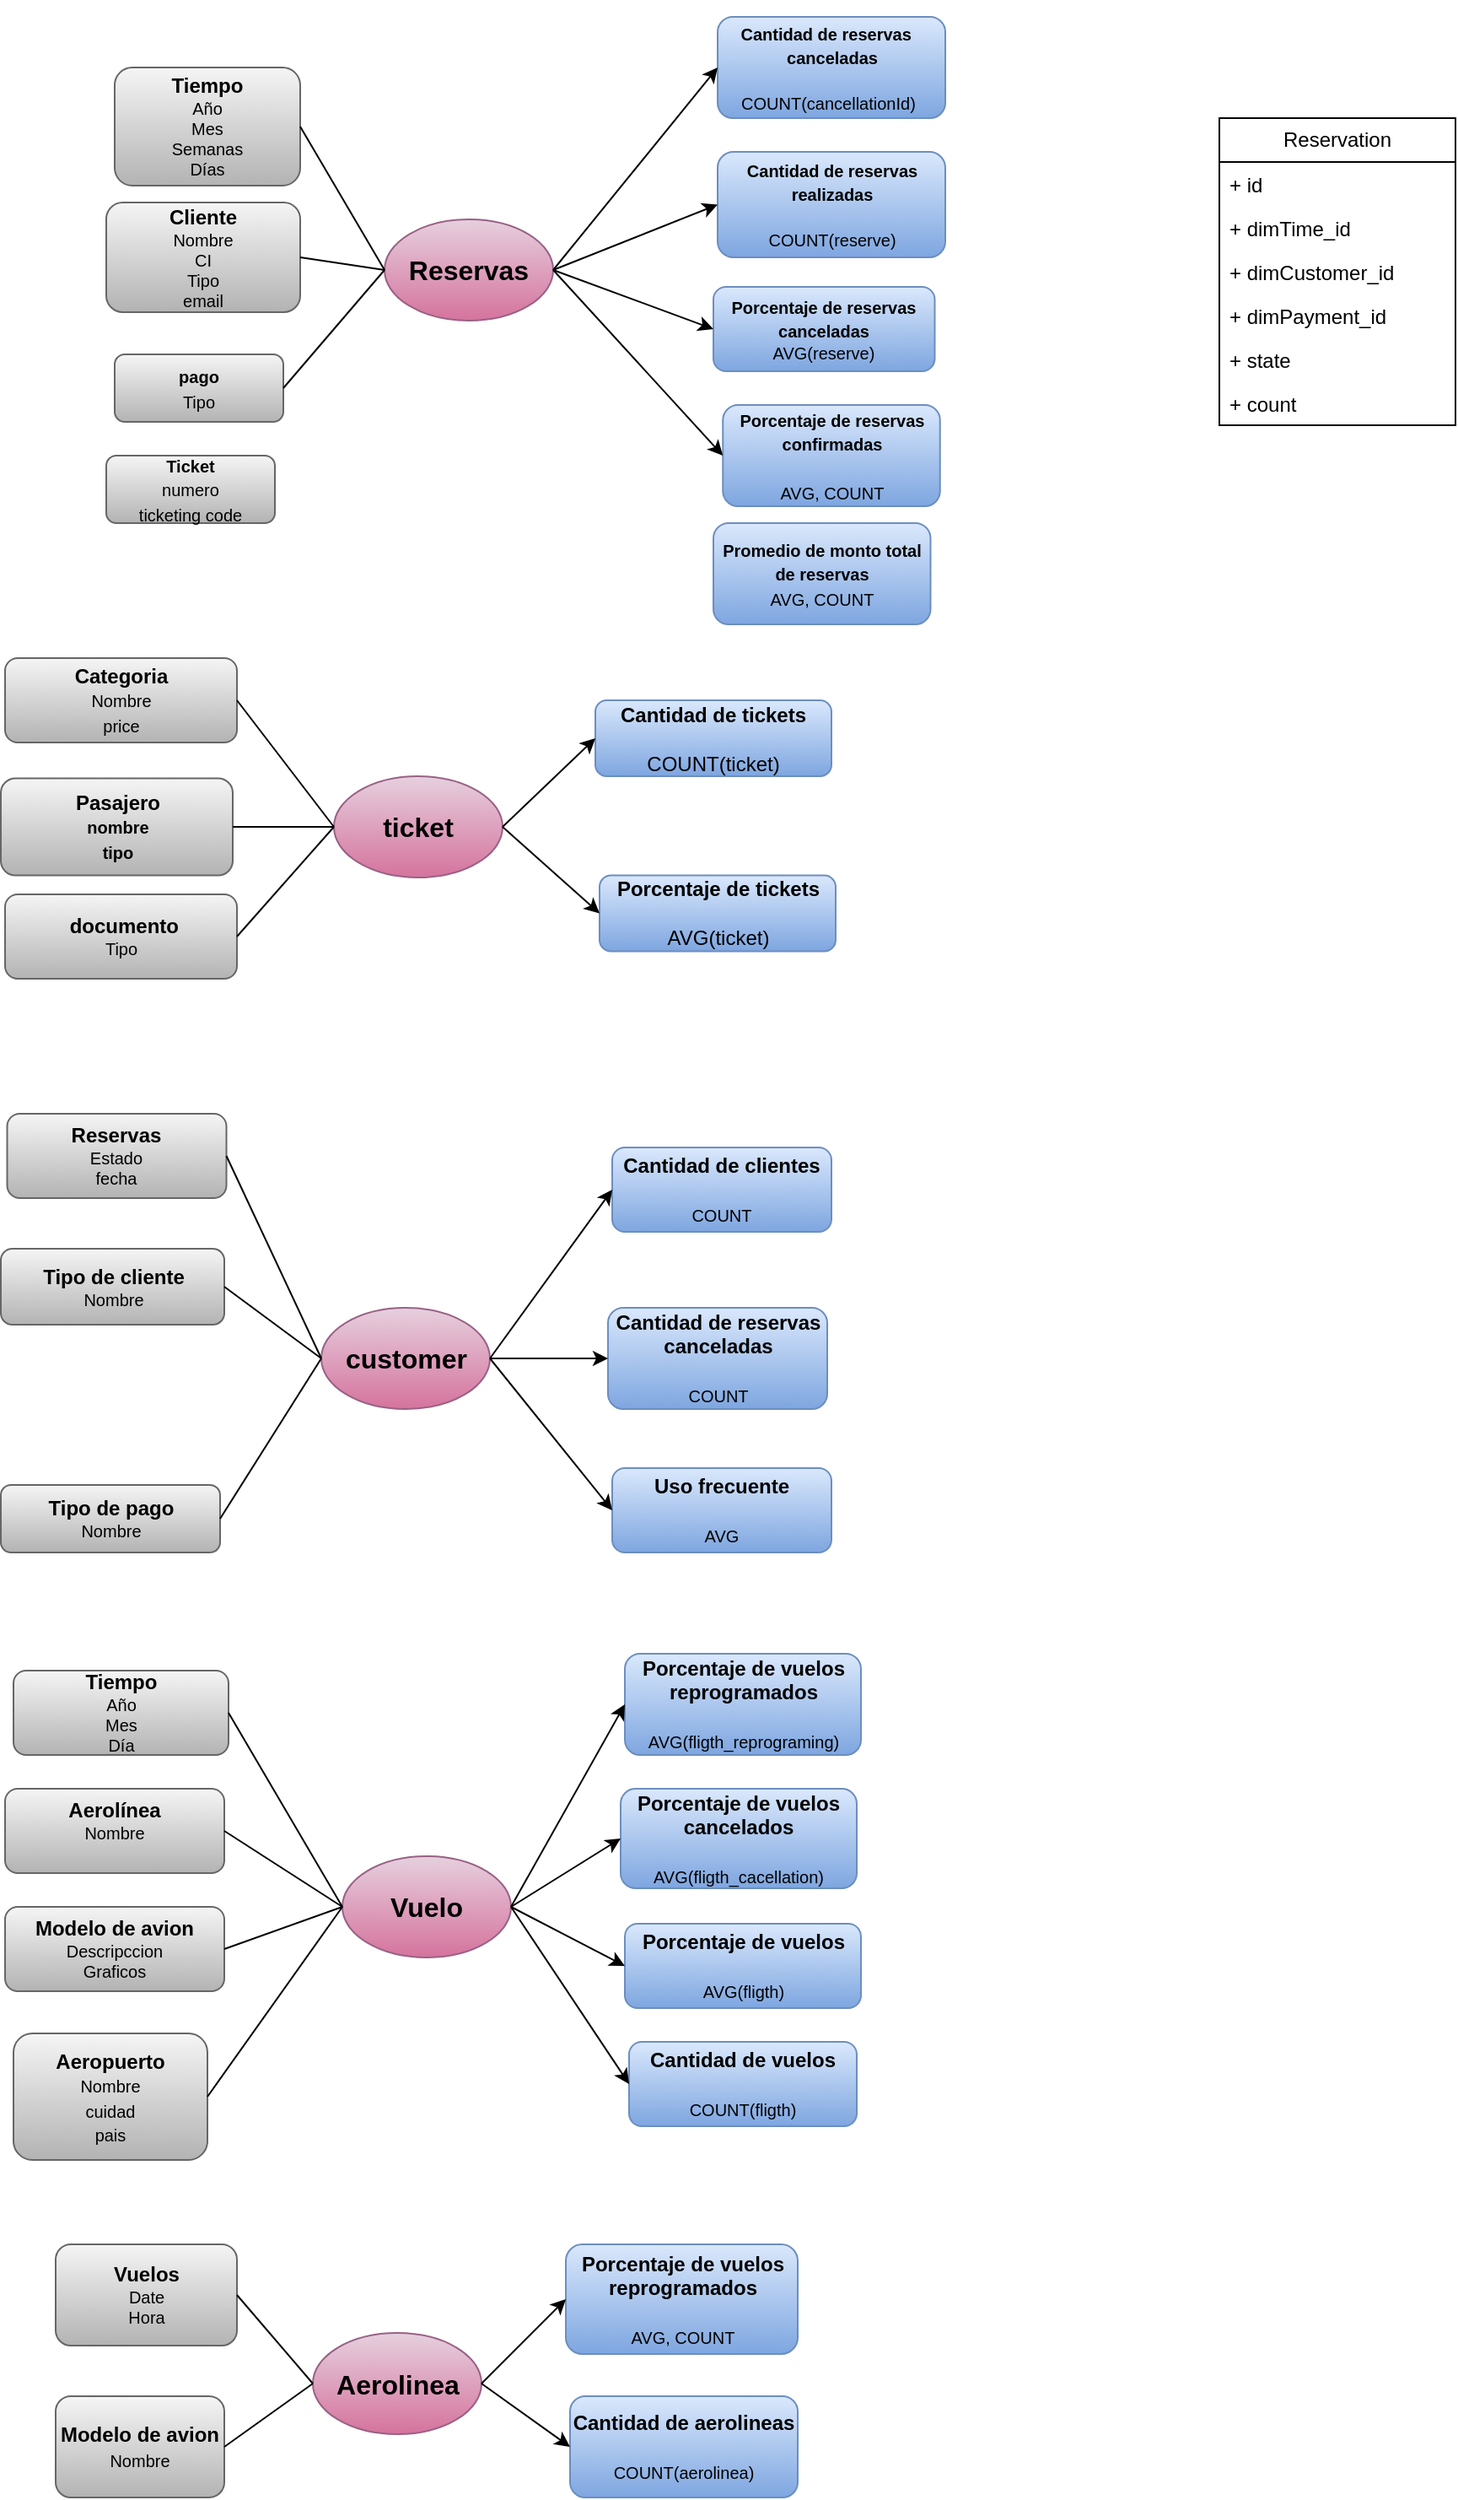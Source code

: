 <mxfile version="24.7.17">
  <diagram name="Page-1" id="DWUjxVwvJ7_DGuqKzkgO">
    <mxGraphModel dx="1450" dy="1623" grid="1" gridSize="10" guides="1" tooltips="1" connect="1" arrows="1" fold="1" page="1" pageScale="1" pageWidth="850" pageHeight="1100" math="0" shadow="0">
      <root>
        <mxCell id="0" />
        <mxCell id="1" parent="0" />
        <mxCell id="WW7YsN49hMerBY3uImMU-16" value="&lt;p class=&quot;MsoListParagraph&quot; style=&quot;text-indent: -18pt;&quot;&gt;&lt;span lang=&quot;ES-TRAD&quot; style=&quot;font-family: Arial, sans-serif; border: 1pt none windowtext; padding: 0cm;&quot;&gt;&lt;b style=&quot;font-size: 10px;&quot;&gt;&amp;nbsp; &amp;nbsp; &amp;nbsp; Cantidad de reservas canceladas&lt;/b&gt;&lt;/span&gt;&lt;/p&gt;&lt;p class=&quot;MsoListParagraph&quot; style=&quot;text-indent: -18pt;&quot;&gt;&lt;span lang=&quot;ES-TRAD&quot; style=&quot;font-family: Arial, sans-serif; border: 1pt none windowtext; padding: 0cm; font-size: 10px;&quot;&gt;&lt;b&gt;&amp;nbsp; &amp;nbsp; &amp;nbsp; &amp;nbsp;&lt;/b&gt;COUNT(cancellationId)&lt;/span&gt;&lt;/p&gt;" style="rounded=1;whiteSpace=wrap;html=1;fillColor=#dae8fc;gradientColor=#7ea6e0;strokeColor=#6c8ebf;align=center;" parent="1" vertex="1">
          <mxGeometry x="92.51" y="-320" width="135" height="60" as="geometry" />
        </mxCell>
        <mxCell id="WW7YsN49hMerBY3uImMU-17" value="&lt;font style=&quot;font-size: 11px;&quot; face=&quot;Arial, sans-serif&quot;&gt;&lt;b style=&quot;font-size: 10px;&quot;&gt;Cantidad de reservas realizadas&lt;/b&gt;&lt;/font&gt;&lt;div style=&quot;font-size: 11px;&quot;&gt;&lt;font style=&quot;font-size: 11px;&quot; face=&quot;Arial, sans-serif&quot;&gt;&lt;b&gt;&lt;br&gt;&lt;/b&gt;&lt;/font&gt;&lt;/div&gt;&lt;div style=&quot;font-size: 11px;&quot;&gt;&lt;font style=&quot;font-size: 10px;&quot; face=&quot;Arial, sans-serif&quot;&gt;COUNT(reserve)&lt;/font&gt;&lt;/div&gt;" style="rounded=1;whiteSpace=wrap;html=1;fillColor=#dae8fc;gradientColor=#7ea6e0;strokeColor=#6c8ebf;align=center;" parent="1" vertex="1">
          <mxGeometry x="92.5" y="-240" width="135" height="62.5" as="geometry" />
        </mxCell>
        <mxCell id="WW7YsN49hMerBY3uImMU-18" value="&lt;b style=&quot;font-size: 11px;&quot;&gt;&lt;font style=&quot;font-size: 10px;&quot;&gt;Porcentaje de reservas&lt;/font&gt;&lt;/b&gt;&lt;div&gt;&lt;span style=&quot;font-size: 10px;&quot;&gt;&lt;b&gt;canceladas&lt;br&gt;&lt;/b&gt;&lt;/span&gt;&lt;div style=&quot;font-size: 11px;&quot;&gt;&lt;font style=&quot;font-size: 10px;&quot;&gt;AVG(reserve)&lt;/font&gt;&lt;/div&gt;&lt;/div&gt;" style="rounded=1;whiteSpace=wrap;html=1;fillColor=#dae8fc;gradientColor=#7ea6e0;strokeColor=#6c8ebf;align=center;" parent="1" vertex="1">
          <mxGeometry x="90" y="-160" width="131.25" height="50" as="geometry" />
        </mxCell>
        <mxCell id="WW7YsN49hMerBY3uImMU-19" value="&lt;b&gt;Tiempo&lt;/b&gt;&lt;div style=&quot;font-size: 10px;&quot;&gt;Año&lt;br&gt;Mes&lt;br&gt;Semanas&lt;br&gt;Días&lt;/div&gt;" style="rounded=1;whiteSpace=wrap;html=1;fillColor=#f5f5f5;gradientColor=#b3b3b3;strokeColor=#666666;" parent="1" vertex="1">
          <mxGeometry x="-265" y="-290" width="110" height="70" as="geometry" />
        </mxCell>
        <mxCell id="WW7YsN49hMerBY3uImMU-20" value="&lt;b&gt;Cliente&lt;/b&gt;&lt;div style=&quot;font-size: 10px;&quot;&gt;Nombre&lt;br&gt;CI&lt;/div&gt;&lt;div style=&quot;font-size: 10px;&quot;&gt;Tipo&lt;/div&gt;&lt;div style=&quot;font-size: 10px;&quot;&gt;email&lt;/div&gt;" style="rounded=1;whiteSpace=wrap;html=1;fillColor=#f5f5f5;gradientColor=#b3b3b3;strokeColor=#666666;" parent="1" vertex="1">
          <mxGeometry x="-270" y="-210" width="115" height="65" as="geometry" />
        </mxCell>
        <mxCell id="WW7YsN49hMerBY3uImMU-21" value="&lt;span style=&quot;font-size: 10px;&quot;&gt;&lt;b&gt;pago&lt;/b&gt;&lt;/span&gt;&lt;div&gt;&lt;div&gt;&lt;span style=&quot;font-size: 10px;&quot;&gt;Tipo&lt;/span&gt;&lt;/div&gt;&lt;/div&gt;" style="rounded=1;whiteSpace=wrap;html=1;fillColor=#f5f5f5;gradientColor=#b3b3b3;strokeColor=#666666;" parent="1" vertex="1">
          <mxGeometry x="-265" y="-120" width="100" height="40" as="geometry" />
        </mxCell>
        <mxCell id="WW7YsN49hMerBY3uImMU-22" value="&lt;b&gt;&lt;font style=&quot;font-size: 16px;&quot;&gt;Reservas&lt;/font&gt;&lt;/b&gt;" style="ellipse;whiteSpace=wrap;html=1;fillColor=#e6d0de;gradientColor=#d5739d;strokeColor=#996185;" parent="1" vertex="1">
          <mxGeometry x="-105" y="-200" width="100" height="60" as="geometry" />
        </mxCell>
        <mxCell id="WW7YsN49hMerBY3uImMU-23" value="&lt;font face=&quot;Arial, sans-serif&quot;&gt;&lt;b style=&quot;font-size: 10px;&quot;&gt;Porcentaje de reservas confirmadas&lt;/b&gt;&lt;/font&gt;&lt;div&gt;&lt;font face=&quot;Arial, sans-serif&quot;&gt;&lt;b style=&quot;font-size: 10px;&quot;&gt;&lt;br&gt;&lt;/b&gt;&lt;/font&gt;&lt;/div&gt;&lt;div&gt;&lt;font face=&quot;Arial, sans-serif&quot;&gt;&lt;span style=&quot;font-size: 10px;&quot;&gt;AVG, COUNT&lt;/span&gt;&lt;/font&gt;&lt;/div&gt;" style="rounded=1;whiteSpace=wrap;html=1;fillColor=#dae8fc;gradientColor=#7ea6e0;strokeColor=#6c8ebf;align=center;" parent="1" vertex="1">
          <mxGeometry x="95.63" y="-90" width="128.75" height="60" as="geometry" />
        </mxCell>
        <mxCell id="WW7YsN49hMerBY3uImMU-24" value="" style="endArrow=classic;html=1;rounded=0;exitX=1;exitY=0.5;exitDx=0;exitDy=0;entryX=0;entryY=0.5;entryDx=0;entryDy=0;" parent="1" source="WW7YsN49hMerBY3uImMU-22" target="WW7YsN49hMerBY3uImMU-16" edge="1">
          <mxGeometry width="50" height="50" relative="1" as="geometry">
            <mxPoint x="5" y="-195" as="sourcePoint" />
            <mxPoint x="55" y="-245" as="targetPoint" />
          </mxGeometry>
        </mxCell>
        <mxCell id="WW7YsN49hMerBY3uImMU-25" value="" style="endArrow=classic;html=1;rounded=0;exitX=1;exitY=0.5;exitDx=0;exitDy=0;entryX=0;entryY=0.5;entryDx=0;entryDy=0;" parent="1" source="WW7YsN49hMerBY3uImMU-22" target="WW7YsN49hMerBY3uImMU-17" edge="1">
          <mxGeometry width="50" height="50" relative="1" as="geometry">
            <mxPoint x="-35" y="-75" as="sourcePoint" />
            <mxPoint x="15" y="-125" as="targetPoint" />
          </mxGeometry>
        </mxCell>
        <mxCell id="WW7YsN49hMerBY3uImMU-26" value="" style="endArrow=classic;html=1;rounded=0;exitX=1;exitY=0.5;exitDx=0;exitDy=0;entryX=0;entryY=0.5;entryDx=0;entryDy=0;" parent="1" source="WW7YsN49hMerBY3uImMU-22" target="WW7YsN49hMerBY3uImMU-18" edge="1">
          <mxGeometry width="50" height="50" relative="1" as="geometry">
            <mxPoint x="25" y="-95" as="sourcePoint" />
            <mxPoint x="75" y="-145" as="targetPoint" />
          </mxGeometry>
        </mxCell>
        <mxCell id="WW7YsN49hMerBY3uImMU-27" value="" style="endArrow=classic;html=1;rounded=0;exitX=1;exitY=0.5;exitDx=0;exitDy=0;entryX=0;entryY=0.5;entryDx=0;entryDy=0;" parent="1" source="WW7YsN49hMerBY3uImMU-22" target="WW7YsN49hMerBY3uImMU-23" edge="1">
          <mxGeometry width="50" height="50" relative="1" as="geometry">
            <mxPoint x="-35" y="-35" as="sourcePoint" />
            <mxPoint x="15" y="-85" as="targetPoint" />
          </mxGeometry>
        </mxCell>
        <mxCell id="WW7YsN49hMerBY3uImMU-28" value="" style="endArrow=none;html=1;rounded=0;exitX=1;exitY=0.5;exitDx=0;exitDy=0;entryX=0;entryY=0.5;entryDx=0;entryDy=0;" parent="1" source="WW7YsN49hMerBY3uImMU-19" target="WW7YsN49hMerBY3uImMU-22" edge="1">
          <mxGeometry width="50" height="50" relative="1" as="geometry">
            <mxPoint x="-155" y="-215" as="sourcePoint" />
            <mxPoint x="-105" y="-265" as="targetPoint" />
          </mxGeometry>
        </mxCell>
        <mxCell id="WW7YsN49hMerBY3uImMU-29" value="" style="endArrow=none;html=1;rounded=0;exitX=1;exitY=0.5;exitDx=0;exitDy=0;entryX=0;entryY=0.5;entryDx=0;entryDy=0;" parent="1" source="WW7YsN49hMerBY3uImMU-20" target="WW7YsN49hMerBY3uImMU-22" edge="1">
          <mxGeometry width="50" height="50" relative="1" as="geometry">
            <mxPoint x="-145" y="-55" as="sourcePoint" />
            <mxPoint x="-95" y="-105" as="targetPoint" />
          </mxGeometry>
        </mxCell>
        <mxCell id="WW7YsN49hMerBY3uImMU-30" value="" style="endArrow=none;html=1;rounded=0;exitX=1;exitY=0.5;exitDx=0;exitDy=0;entryX=0;entryY=0.5;entryDx=0;entryDy=0;" parent="1" source="WW7YsN49hMerBY3uImMU-21" target="WW7YsN49hMerBY3uImMU-22" edge="1">
          <mxGeometry width="50" height="50" relative="1" as="geometry">
            <mxPoint x="-145" y="-75" as="sourcePoint" />
            <mxPoint x="-95" y="-125" as="targetPoint" />
          </mxGeometry>
        </mxCell>
        <mxCell id="WW7YsN49hMerBY3uImMU-31" value="&lt;span style=&quot;font-size: 10px;&quot;&gt;&lt;b&gt;Ticket&lt;/b&gt;&lt;/span&gt;&lt;br&gt;&lt;div&gt;&lt;span style=&quot;font-size: 10px;&quot;&gt;numero&lt;/span&gt;&lt;/div&gt;&lt;div&gt;&lt;span style=&quot;font-size: 10px;&quot;&gt;ticketing code&lt;/span&gt;&lt;/div&gt;" style="rounded=1;whiteSpace=wrap;html=1;fillColor=#f5f5f5;gradientColor=#b3b3b3;strokeColor=#666666;" parent="1" vertex="1">
          <mxGeometry x="-270" y="-60" width="100" height="40" as="geometry" />
        </mxCell>
        <mxCell id="WW7YsN49hMerBY3uImMU-32" value="&lt;font face=&quot;Arial, sans-serif&quot;&gt;&lt;b&gt;Cantidad de clientes&lt;/b&gt;&lt;/font&gt;&lt;div&gt;&lt;font face=&quot;Arial, sans-serif&quot;&gt;&lt;b&gt;&lt;br&gt;&lt;/b&gt;&lt;/font&gt;&lt;/div&gt;&lt;div&gt;&lt;font face=&quot;Arial, sans-serif&quot;&gt;&lt;span style=&quot;font-size: 10px;&quot;&gt;COUNT&lt;/span&gt;&lt;/font&gt;&lt;/div&gt;" style="rounded=1;whiteSpace=wrap;html=1;fillColor=#dae8fc;gradientColor=#7ea6e0;strokeColor=#6c8ebf;" parent="1" vertex="1">
          <mxGeometry x="30" y="350" width="130" height="50" as="geometry" />
        </mxCell>
        <mxCell id="WW7YsN49hMerBY3uImMU-33" value="&lt;b&gt;Cantidad de reservas canceladas&lt;/b&gt;&lt;div&gt;&lt;br&gt;&lt;/div&gt;&lt;div&gt;&lt;font style=&quot;font-size: 10px;&quot;&gt;COUNT&lt;/font&gt;&lt;/div&gt;" style="rounded=1;whiteSpace=wrap;html=1;fillColor=#dae8fc;gradientColor=#7ea6e0;strokeColor=#6c8ebf;" parent="1" vertex="1">
          <mxGeometry x="27.5" y="445" width="130" height="60" as="geometry" />
        </mxCell>
        <mxCell id="WW7YsN49hMerBY3uImMU-34" value="&lt;b&gt;Reservas&lt;/b&gt;&lt;div style=&quot;font-size: 10px;&quot;&gt;Estado&lt;/div&gt;&lt;div style=&quot;font-size: 10px;&quot;&gt;fecha&lt;/div&gt;" style="rounded=1;whiteSpace=wrap;html=1;fillColor=#f5f5f5;gradientColor=#b3b3b3;strokeColor=#666666;" parent="1" vertex="1">
          <mxGeometry x="-328.75" y="330" width="130" height="50" as="geometry" />
        </mxCell>
        <mxCell id="WW7YsN49hMerBY3uImMU-35" value="&lt;b&gt;Tipo de cliente&lt;/b&gt;&lt;div style=&quot;font-size: 10px;&quot;&gt;Nombre&lt;/div&gt;" style="rounded=1;whiteSpace=wrap;html=1;fillColor=#f5f5f5;gradientColor=#b3b3b3;strokeColor=#666666;" parent="1" vertex="1">
          <mxGeometry x="-332.5" y="410" width="132.5" height="45" as="geometry" />
        </mxCell>
        <mxCell id="WW7YsN49hMerBY3uImMU-37" value="&lt;b&gt;&lt;font style=&quot;font-size: 16px;&quot;&gt;customer&lt;/font&gt;&lt;/b&gt;" style="ellipse;whiteSpace=wrap;html=1;fillColor=#e6d0de;gradientColor=#d5739d;strokeColor=#996185;" parent="1" vertex="1">
          <mxGeometry x="-142.5" y="445" width="100" height="60" as="geometry" />
        </mxCell>
        <mxCell id="WW7YsN49hMerBY3uImMU-44" value="&lt;font face=&quot;Arial, sans-serif&quot;&gt;&lt;b&gt;Porcentaje de vuelos reprogramados&lt;/b&gt;&lt;/font&gt;&lt;div&gt;&lt;font face=&quot;Arial, sans-serif&quot;&gt;&lt;br&gt;&lt;/font&gt;&lt;/div&gt;&lt;div&gt;&lt;font style=&quot;font-size: 10px;&quot; face=&quot;Arial, sans-serif&quot;&gt;AVG, COUNT&lt;/font&gt;&lt;/div&gt;" style="rounded=1;whiteSpace=wrap;html=1;fillColor=#dae8fc;gradientColor=#7ea6e0;strokeColor=#6c8ebf;" parent="1" vertex="1">
          <mxGeometry x="2.5" y="1000" width="137.5" height="65" as="geometry" />
        </mxCell>
        <mxCell id="WW7YsN49hMerBY3uImMU-45" value="&lt;b&gt;&lt;font style=&quot;font-size: 16px;&quot;&gt;Aerolinea&lt;/font&gt;&lt;/b&gt;" style="ellipse;whiteSpace=wrap;html=1;fillColor=#e6d0de;gradientColor=#d5739d;strokeColor=#996185;" parent="1" vertex="1">
          <mxGeometry x="-147.5" y="1052.5" width="100" height="60" as="geometry" />
        </mxCell>
        <mxCell id="WW7YsN49hMerBY3uImMU-46" value="&lt;font face=&quot;Arial, sans-serif&quot;&gt;&lt;b&gt;Cantidad de tickets&lt;/b&gt;&lt;/font&gt;&lt;div&gt;&lt;font face=&quot;Arial, sans-serif&quot;&gt;&lt;b&gt;&lt;br&gt;&lt;/b&gt;&lt;/font&gt;&lt;/div&gt;&lt;div&gt;&lt;font face=&quot;Arial, sans-serif&quot;&gt;COUNT(ticket)&lt;/font&gt;&lt;/div&gt;" style="rounded=1;whiteSpace=wrap;html=1;fillColor=#dae8fc;gradientColor=#7ea6e0;strokeColor=#6c8ebf;align=center;" parent="1" vertex="1">
          <mxGeometry x="20" y="85" width="140" height="45" as="geometry" />
        </mxCell>
        <mxCell id="WW7YsN49hMerBY3uImMU-47" value="&lt;b&gt;Porcentaje de tickets&lt;/b&gt;&lt;div&gt;&lt;b&gt;&lt;br&gt;&lt;/b&gt;&lt;/div&gt;&lt;div&gt;AVG(ticket)&lt;/div&gt;" style="rounded=1;whiteSpace=wrap;html=1;fillColor=#dae8fc;gradientColor=#7ea6e0;strokeColor=#6c8ebf;" parent="1" vertex="1">
          <mxGeometry x="22.5" y="188.75" width="140" height="45" as="geometry" />
        </mxCell>
        <mxCell id="WW7YsN49hMerBY3uImMU-48" value="&lt;b&gt;Categoria&lt;/b&gt;&lt;div&gt;&lt;font style=&quot;font-size: 10px;&quot;&gt;Nombre&lt;br&gt;price&lt;/font&gt;&lt;/div&gt;" style="rounded=1;whiteSpace=wrap;html=1;fillColor=#f5f5f5;gradientColor=#b3b3b3;strokeColor=#666666;" parent="1" vertex="1">
          <mxGeometry x="-330" y="60" width="137.5" height="50" as="geometry" />
        </mxCell>
        <mxCell id="WW7YsN49hMerBY3uImMU-49" value="&lt;span style=&quot;background-color: initial;&quot;&gt;&lt;b&gt;Pasajero&lt;/b&gt;&lt;/span&gt;&lt;div&gt;&lt;span style=&quot;background-color: initial; font-size: 10px;&quot;&gt;&lt;b&gt;nombre&lt;/b&gt;&lt;/span&gt;&lt;/div&gt;&lt;div&gt;&lt;span style=&quot;background-color: initial; font-size: 10px;&quot;&gt;&lt;b&gt;tipo&lt;/b&gt;&lt;/span&gt;&lt;/div&gt;" style="rounded=1;whiteSpace=wrap;html=1;fillColor=#f5f5f5;gradientColor=#b3b3b3;strokeColor=#666666;" parent="1" vertex="1">
          <mxGeometry x="-332.5" y="131.25" width="137.5" height="57.5" as="geometry" />
        </mxCell>
        <mxCell id="WW7YsN49hMerBY3uImMU-50" value="&lt;b&gt;&amp;nbsp;documento&lt;/b&gt;&lt;div style=&quot;font-size: 10px;&quot;&gt;Tipo&lt;/div&gt;" style="rounded=1;whiteSpace=wrap;html=1;fillColor=#f5f5f5;gradientColor=#b3b3b3;strokeColor=#666666;" parent="1" vertex="1">
          <mxGeometry x="-330" y="200" width="137.5" height="50" as="geometry" />
        </mxCell>
        <mxCell id="WW7YsN49hMerBY3uImMU-51" value="&lt;b&gt;&lt;font style=&quot;font-size: 16px;&quot;&gt;ticket&lt;/font&gt;&lt;/b&gt;" style="ellipse;whiteSpace=wrap;html=1;fillColor=#e6d0de;gradientColor=#d5739d;strokeColor=#996185;" parent="1" vertex="1">
          <mxGeometry x="-135" y="130" width="100" height="60" as="geometry" />
        </mxCell>
        <mxCell id="WW7YsN49hMerBY3uImMU-52" value="&lt;b&gt;Uso frecuente&lt;/b&gt;&lt;div&gt;&lt;b&gt;&lt;br&gt;&lt;/b&gt;&lt;/div&gt;&lt;div&gt;&lt;font style=&quot;font-size: 10px;&quot;&gt;AVG&lt;/font&gt;&lt;/div&gt;" style="rounded=1;whiteSpace=wrap;html=1;fillColor=#dae8fc;gradientColor=#7ea6e0;strokeColor=#6c8ebf;" parent="1" vertex="1">
          <mxGeometry x="30" y="540" width="130" height="50" as="geometry" />
        </mxCell>
        <mxCell id="WW7YsN49hMerBY3uImMU-53" value="&lt;b&gt;Tipo de pago&lt;/b&gt;&lt;div style=&quot;font-size: 10px;&quot;&gt;Nombre&lt;/div&gt;" style="rounded=1;whiteSpace=wrap;html=1;fillColor=#f5f5f5;gradientColor=#b3b3b3;strokeColor=#666666;" parent="1" vertex="1">
          <mxGeometry x="-332.5" y="550" width="130" height="40" as="geometry" />
        </mxCell>
        <mxCell id="WW7YsN49hMerBY3uImMU-54" value="&lt;b&gt;Vuelos&lt;/b&gt;&lt;div style=&quot;font-size: 10px;&quot;&gt;Date&lt;br&gt;Hora&lt;/div&gt;" style="rounded=1;whiteSpace=wrap;html=1;fillColor=#f5f5f5;gradientColor=#b3b3b3;strokeColor=#666666;" parent="1" vertex="1">
          <mxGeometry x="-300" y="1000" width="107.5" height="60" as="geometry" />
        </mxCell>
        <mxCell id="WW7YsN49hMerBY3uImMU-55" value="&lt;span style=&quot;font-family: Arial, sans-serif;&quot;&gt;&lt;b&gt;Cantidad de aerolineas&lt;/b&gt;&lt;/span&gt;&lt;div&gt;&lt;span style=&quot;font-family: Arial, sans-serif;&quot;&gt;&lt;b&gt;&lt;br&gt;&lt;/b&gt;&lt;/span&gt;&lt;/div&gt;&lt;div&gt;&lt;span style=&quot;font-family: Arial, sans-serif;&quot;&gt;&lt;font style=&quot;font-size: 10px;&quot;&gt;COUNT(aerolinea)&lt;/font&gt;&lt;/span&gt;&lt;/div&gt;" style="rounded=1;whiteSpace=wrap;html=1;fillColor=#dae8fc;gradientColor=#7ea6e0;strokeColor=#6c8ebf;" parent="1" vertex="1">
          <mxGeometry x="5" y="1090" width="135" height="60" as="geometry" />
        </mxCell>
        <mxCell id="WW7YsN49hMerBY3uImMU-56" value="&lt;b&gt;Modelo de avion&lt;/b&gt;&lt;div&gt;&lt;font style=&quot;font-size: 10px;&quot;&gt;Nombre&lt;/font&gt;&lt;/div&gt;" style="rounded=1;whiteSpace=wrap;html=1;fillColor=#f5f5f5;gradientColor=#b3b3b3;strokeColor=#666666;" parent="1" vertex="1">
          <mxGeometry x="-300" y="1090" width="100" height="60" as="geometry" />
        </mxCell>
        <mxCell id="WW7YsN49hMerBY3uImMU-58" value="" style="endArrow=none;html=1;rounded=0;exitX=1;exitY=0.5;exitDx=0;exitDy=0;entryX=0;entryY=0.5;entryDx=0;entryDy=0;" parent="1" source="WW7YsN49hMerBY3uImMU-48" target="WW7YsN49hMerBY3uImMU-51" edge="1">
          <mxGeometry width="50" height="50" relative="1" as="geometry">
            <mxPoint x="-145" y="145" as="sourcePoint" />
            <mxPoint x="-95" y="95" as="targetPoint" />
          </mxGeometry>
        </mxCell>
        <mxCell id="WW7YsN49hMerBY3uImMU-59" value="" style="endArrow=none;html=1;rounded=0;exitX=1;exitY=0.5;exitDx=0;exitDy=0;entryX=0;entryY=0.5;entryDx=0;entryDy=0;" parent="1" source="WW7YsN49hMerBY3uImMU-49" target="WW7YsN49hMerBY3uImMU-51" edge="1">
          <mxGeometry width="50" height="50" relative="1" as="geometry">
            <mxPoint x="-155" y="245" as="sourcePoint" />
            <mxPoint x="-105" y="195" as="targetPoint" />
          </mxGeometry>
        </mxCell>
        <mxCell id="WW7YsN49hMerBY3uImMU-60" value="" style="endArrow=none;html=1;rounded=0;exitX=1;exitY=0.5;exitDx=0;exitDy=0;entryX=0;entryY=0.5;entryDx=0;entryDy=0;" parent="1" source="WW7YsN49hMerBY3uImMU-50" target="WW7YsN49hMerBY3uImMU-51" edge="1">
          <mxGeometry width="50" height="50" relative="1" as="geometry">
            <mxPoint x="-145" y="245" as="sourcePoint" />
            <mxPoint x="-95" y="195" as="targetPoint" />
          </mxGeometry>
        </mxCell>
        <mxCell id="WW7YsN49hMerBY3uImMU-61" value="" style="endArrow=classic;html=1;rounded=0;exitX=1;exitY=0.5;exitDx=0;exitDy=0;entryX=0;entryY=0.5;entryDx=0;entryDy=0;" parent="1" source="WW7YsN49hMerBY3uImMU-51" target="WW7YsN49hMerBY3uImMU-46" edge="1">
          <mxGeometry width="50" height="50" relative="1" as="geometry">
            <mxPoint x="-25" y="205" as="sourcePoint" />
            <mxPoint x="25" y="155" as="targetPoint" />
          </mxGeometry>
        </mxCell>
        <mxCell id="WW7YsN49hMerBY3uImMU-62" value="" style="endArrow=classic;html=1;rounded=0;exitX=1;exitY=0.5;exitDx=0;exitDy=0;entryX=0;entryY=0.5;entryDx=0;entryDy=0;" parent="1" source="WW7YsN49hMerBY3uImMU-51" target="WW7YsN49hMerBY3uImMU-47" edge="1">
          <mxGeometry width="50" height="50" relative="1" as="geometry">
            <mxPoint x="-45" y="265" as="sourcePoint" />
            <mxPoint x="5" y="215" as="targetPoint" />
          </mxGeometry>
        </mxCell>
        <mxCell id="WW7YsN49hMerBY3uImMU-63" value="" style="endArrow=none;html=1;rounded=0;exitX=1;exitY=0.5;exitDx=0;exitDy=0;entryX=0;entryY=0.5;entryDx=0;entryDy=0;" parent="1" source="WW7YsN49hMerBY3uImMU-34" target="WW7YsN49hMerBY3uImMU-37" edge="1">
          <mxGeometry width="50" height="50" relative="1" as="geometry">
            <mxPoint x="-162.5" y="435" as="sourcePoint" />
            <mxPoint x="-112.5" y="385" as="targetPoint" />
          </mxGeometry>
        </mxCell>
        <mxCell id="WW7YsN49hMerBY3uImMU-64" value="" style="endArrow=none;html=1;rounded=0;exitX=1;exitY=0.5;exitDx=0;exitDy=0;entryX=0;entryY=0.5;entryDx=0;entryDy=0;" parent="1" source="WW7YsN49hMerBY3uImMU-35" target="WW7YsN49hMerBY3uImMU-37" edge="1">
          <mxGeometry width="50" height="50" relative="1" as="geometry">
            <mxPoint x="-172.5" y="595" as="sourcePoint" />
            <mxPoint x="-122.5" y="545" as="targetPoint" />
          </mxGeometry>
        </mxCell>
        <mxCell id="WW7YsN49hMerBY3uImMU-66" value="" style="endArrow=none;html=1;rounded=0;exitX=1;exitY=0.5;exitDx=0;exitDy=0;entryX=0;entryY=0.5;entryDx=0;entryDy=0;" parent="1" source="WW7YsN49hMerBY3uImMU-53" target="WW7YsN49hMerBY3uImMU-37" edge="1">
          <mxGeometry width="50" height="50" relative="1" as="geometry">
            <mxPoint x="-172.5" y="565" as="sourcePoint" />
            <mxPoint x="-122.5" y="515" as="targetPoint" />
          </mxGeometry>
        </mxCell>
        <mxCell id="WW7YsN49hMerBY3uImMU-67" value="" style="endArrow=classic;html=1;rounded=0;exitX=1;exitY=0.5;exitDx=0;exitDy=0;entryX=0;entryY=0.5;entryDx=0;entryDy=0;" parent="1" source="WW7YsN49hMerBY3uImMU-37" target="WW7YsN49hMerBY3uImMU-32" edge="1">
          <mxGeometry width="50" height="50" relative="1" as="geometry">
            <mxPoint x="-32.5" y="465" as="sourcePoint" />
            <mxPoint x="17.5" y="415" as="targetPoint" />
          </mxGeometry>
        </mxCell>
        <mxCell id="WW7YsN49hMerBY3uImMU-68" value="" style="endArrow=classic;html=1;rounded=0;exitX=1;exitY=0.5;exitDx=0;exitDy=0;entryX=0;entryY=0.5;entryDx=0;entryDy=0;" parent="1" source="WW7YsN49hMerBY3uImMU-37" target="WW7YsN49hMerBY3uImMU-33" edge="1">
          <mxGeometry width="50" height="50" relative="1" as="geometry">
            <mxPoint x="-32.5" y="565" as="sourcePoint" />
            <mxPoint x="17.5" y="515" as="targetPoint" />
          </mxGeometry>
        </mxCell>
        <mxCell id="WW7YsN49hMerBY3uImMU-69" value="" style="endArrow=classic;html=1;rounded=0;exitX=1;exitY=0.5;exitDx=0;exitDy=0;entryX=0;entryY=0.5;entryDx=0;entryDy=0;" parent="1" source="WW7YsN49hMerBY3uImMU-37" target="WW7YsN49hMerBY3uImMU-52" edge="1">
          <mxGeometry width="50" height="50" relative="1" as="geometry">
            <mxPoint x="-32.5" y="555" as="sourcePoint" />
            <mxPoint x="17.5" y="505" as="targetPoint" />
          </mxGeometry>
        </mxCell>
        <mxCell id="WW7YsN49hMerBY3uImMU-78" value="" style="endArrow=none;html=1;rounded=0;exitX=1;exitY=0.5;exitDx=0;exitDy=0;entryX=0;entryY=0.5;entryDx=0;entryDy=0;" parent="1" source="WW7YsN49hMerBY3uImMU-54" target="WW7YsN49hMerBY3uImMU-45" edge="1">
          <mxGeometry width="50" height="50" relative="1" as="geometry">
            <mxPoint x="-142.5" y="1030" as="sourcePoint" />
            <mxPoint x="-92.5" y="980" as="targetPoint" />
          </mxGeometry>
        </mxCell>
        <mxCell id="WW7YsN49hMerBY3uImMU-79" value="" style="endArrow=none;html=1;rounded=0;exitX=1;exitY=0.5;exitDx=0;exitDy=0;entryX=0;entryY=0.5;entryDx=0;entryDy=0;" parent="1" source="WW7YsN49hMerBY3uImMU-56" target="WW7YsN49hMerBY3uImMU-45" edge="1">
          <mxGeometry width="50" height="50" relative="1" as="geometry">
            <mxPoint x="-172.5" y="1180" as="sourcePoint" />
            <mxPoint x="-122.5" y="1130" as="targetPoint" />
          </mxGeometry>
        </mxCell>
        <mxCell id="WW7YsN49hMerBY3uImMU-80" value="" style="endArrow=classic;html=1;rounded=0;exitX=1;exitY=0.5;exitDx=0;exitDy=0;entryX=0;entryY=0.5;entryDx=0;entryDy=0;" parent="1" source="WW7YsN49hMerBY3uImMU-45" target="WW7YsN49hMerBY3uImMU-44" edge="1">
          <mxGeometry width="50" height="50" relative="1" as="geometry">
            <mxPoint x="-62.5" y="1100" as="sourcePoint" />
            <mxPoint x="-12.5" y="1050" as="targetPoint" />
          </mxGeometry>
        </mxCell>
        <mxCell id="WW7YsN49hMerBY3uImMU-81" value="" style="endArrow=classic;html=1;rounded=0;exitX=1;exitY=0.5;exitDx=0;exitDy=0;entryX=0;entryY=0.5;entryDx=0;entryDy=0;" parent="1" source="WW7YsN49hMerBY3uImMU-45" target="WW7YsN49hMerBY3uImMU-55" edge="1">
          <mxGeometry width="50" height="50" relative="1" as="geometry">
            <mxPoint x="-32.5" y="1120" as="sourcePoint" />
            <mxPoint x="17.5" y="1070" as="targetPoint" />
          </mxGeometry>
        </mxCell>
        <mxCell id="WW7YsN49hMerBY3uImMU-82" value="&lt;div&gt;&lt;font face=&quot;Arial, sans-serif&quot;&gt;&lt;b style=&quot;font-size: 10px;&quot;&gt;Promedio de monto total de reservas&lt;/b&gt;&lt;/font&gt;&lt;/div&gt;&lt;div&gt;&lt;font face=&quot;Arial, sans-serif&quot;&gt;&lt;span style=&quot;font-size: 10px;&quot;&gt;AVG, COUNT&lt;/span&gt;&lt;/font&gt;&lt;/div&gt;" style="rounded=1;whiteSpace=wrap;html=1;fillColor=#dae8fc;gradientColor=#7ea6e0;strokeColor=#6c8ebf;align=center;" parent="1" vertex="1">
          <mxGeometry x="90" y="-20" width="128.75" height="60" as="geometry" />
        </mxCell>
        <mxCell id="WW7YsN49hMerBY3uImMU-83" value="&lt;font face=&quot;Arial, sans-serif&quot;&gt;&lt;b&gt;Porcentaje de vuelos&lt;/b&gt;&lt;/font&gt;&lt;div&gt;&lt;font face=&quot;Arial, sans-serif&quot;&gt;&lt;b&gt;&lt;br&gt;&lt;/b&gt;&lt;/font&gt;&lt;/div&gt;&lt;div&gt;&lt;font style=&quot;font-size: 10px;&quot; face=&quot;Arial, sans-serif&quot;&gt;AVG(fligth)&lt;/font&gt;&lt;/div&gt;" style="rounded=1;whiteSpace=wrap;html=1;fillColor=#dae8fc;gradientColor=#7ea6e0;strokeColor=#6c8ebf;" parent="1" vertex="1">
          <mxGeometry x="37.5" y="810" width="140" height="50" as="geometry" />
        </mxCell>
        <mxCell id="WW7YsN49hMerBY3uImMU-84" value="&lt;b&gt;Cantidad de vuelos&lt;/b&gt;&lt;div&gt;&lt;b&gt;&lt;br&gt;&lt;/b&gt;&lt;/div&gt;&lt;div&gt;&lt;font style=&quot;font-size: 10px;&quot;&gt;COUNT(fligth)&lt;/font&gt;&lt;/div&gt;" style="rounded=1;whiteSpace=wrap;html=1;fillColor=#dae8fc;gradientColor=#7ea6e0;strokeColor=#6c8ebf;" parent="1" vertex="1">
          <mxGeometry x="40" y="880" width="135" height="50" as="geometry" />
        </mxCell>
        <mxCell id="WW7YsN49hMerBY3uImMU-85" value="&lt;b&gt;Tiempo&lt;/b&gt;&lt;div style=&quot;font-size: 10px;&quot;&gt;Año&lt;br&gt;Mes&lt;br&gt;Día&lt;/div&gt;" style="rounded=1;whiteSpace=wrap;html=1;fillColor=#f5f5f5;gradientColor=#b3b3b3;strokeColor=#666666;" parent="1" vertex="1">
          <mxGeometry x="-325" y="660" width="127.5" height="50" as="geometry" />
        </mxCell>
        <mxCell id="WW7YsN49hMerBY3uImMU-86" value="&lt;b&gt;Aerolínea&lt;/b&gt;&lt;div style=&quot;font-size: 10px;&quot;&gt;Nombre&lt;br&gt;&lt;br&gt;&lt;/div&gt;" style="rounded=1;whiteSpace=wrap;html=1;fillColor=#f5f5f5;gradientColor=#b3b3b3;strokeColor=#666666;" parent="1" vertex="1">
          <mxGeometry x="-330" y="730" width="130" height="50" as="geometry" />
        </mxCell>
        <mxCell id="WW7YsN49hMerBY3uImMU-87" value="&lt;b&gt;Modelo de avion&lt;/b&gt;&lt;div style=&quot;font-size: 10px;&quot;&gt;Descripccion&lt;/div&gt;&lt;div style=&quot;font-size: 10px;&quot;&gt;Graficos&lt;/div&gt;" style="rounded=1;whiteSpace=wrap;html=1;fillColor=#f5f5f5;gradientColor=#b3b3b3;strokeColor=#666666;" parent="1" vertex="1">
          <mxGeometry x="-330" y="800" width="130" height="50" as="geometry" />
        </mxCell>
        <mxCell id="WW7YsN49hMerBY3uImMU-88" value="&lt;b&gt;Aeropuerto&lt;/b&gt;&lt;div&gt;&lt;font style=&quot;font-size: 10px;&quot;&gt;Nombre&lt;/font&gt;&lt;/div&gt;&lt;div&gt;&lt;span style=&quot;font-size: 10px;&quot;&gt;cuidad&lt;/span&gt;&lt;/div&gt;&lt;div&gt;&lt;span style=&quot;font-size: 10px;&quot;&gt;pais&lt;/span&gt;&lt;/div&gt;" style="rounded=1;whiteSpace=wrap;html=1;fillColor=#f5f5f5;gradientColor=#b3b3b3;strokeColor=#666666;" parent="1" vertex="1">
          <mxGeometry x="-325" y="875" width="115" height="75" as="geometry" />
        </mxCell>
        <mxCell id="WW7YsN49hMerBY3uImMU-89" value="&lt;b&gt;&lt;font style=&quot;font-size: 16px;&quot;&gt;Vuelo&lt;/font&gt;&lt;/b&gt;" style="ellipse;whiteSpace=wrap;html=1;fillColor=#e6d0de;gradientColor=#d5739d;strokeColor=#996185;" parent="1" vertex="1">
          <mxGeometry x="-130" y="770" width="100" height="60" as="geometry" />
        </mxCell>
        <mxCell id="WW7YsN49hMerBY3uImMU-90" value="&lt;font face=&quot;Arial, sans-serif&quot;&gt;&lt;b&gt;Porcentaje de vuelos reprogramados&lt;/b&gt;&lt;/font&gt;&lt;div&gt;&lt;font face=&quot;Arial, sans-serif&quot;&gt;&lt;br&gt;&lt;/font&gt;&lt;/div&gt;&lt;div&gt;&lt;font style=&quot;font-size: 10px;&quot; face=&quot;Arial, sans-serif&quot;&gt;AVG(fligth_reprograming&lt;/font&gt;&lt;span style=&quot;background-color: initial; font-family: Arial, sans-serif; font-size: 10px;&quot;&gt;)&lt;/span&gt;&lt;/div&gt;" style="rounded=1;whiteSpace=wrap;html=1;fillColor=#dae8fc;gradientColor=#7ea6e0;strokeColor=#6c8ebf;" parent="1" vertex="1">
          <mxGeometry x="37.5" y="650" width="140" height="60" as="geometry" />
        </mxCell>
        <mxCell id="WW7YsN49hMerBY3uImMU-91" value="&lt;font face=&quot;Arial, sans-serif&quot;&gt;&lt;b&gt;Porcentaje de vuelos cancelados&lt;/b&gt;&lt;/font&gt;&lt;div&gt;&lt;font face=&quot;Arial, sans-serif&quot;&gt;&lt;b&gt;&lt;br&gt;&lt;/b&gt;&lt;/font&gt;&lt;/div&gt;&lt;div&gt;&lt;font style=&quot;font-size: 10px;&quot; face=&quot;Arial, sans-serif&quot;&gt;AVG(fligth_cacellation)&lt;/font&gt;&lt;/div&gt;" style="rounded=1;whiteSpace=wrap;html=1;fillColor=#dae8fc;gradientColor=#7ea6e0;strokeColor=#6c8ebf;" parent="1" vertex="1">
          <mxGeometry x="35" y="730" width="140" height="59" as="geometry" />
        </mxCell>
        <mxCell id="WW7YsN49hMerBY3uImMU-92" value="" style="endArrow=none;html=1;rounded=0;exitX=1;exitY=0.5;exitDx=0;exitDy=0;entryX=0;entryY=0.5;entryDx=0;entryDy=0;" parent="1" source="WW7YsN49hMerBY3uImMU-85" target="WW7YsN49hMerBY3uImMU-89" edge="1">
          <mxGeometry width="50" height="50" relative="1" as="geometry">
            <mxPoint x="-150" y="755" as="sourcePoint" />
            <mxPoint x="-100" y="705" as="targetPoint" />
          </mxGeometry>
        </mxCell>
        <mxCell id="WW7YsN49hMerBY3uImMU-93" value="" style="endArrow=none;html=1;rounded=0;exitX=1;exitY=0.5;exitDx=0;exitDy=0;entryX=0;entryY=0.5;entryDx=0;entryDy=0;" parent="1" source="WW7YsN49hMerBY3uImMU-86" target="WW7YsN49hMerBY3uImMU-89" edge="1">
          <mxGeometry width="50" height="50" relative="1" as="geometry">
            <mxPoint x="-130" y="885" as="sourcePoint" />
            <mxPoint x="-80" y="835" as="targetPoint" />
          </mxGeometry>
        </mxCell>
        <mxCell id="WW7YsN49hMerBY3uImMU-94" value="" style="endArrow=none;html=1;rounded=0;exitX=1;exitY=0.5;exitDx=0;exitDy=0;entryX=0;entryY=0.5;entryDx=0;entryDy=0;" parent="1" source="WW7YsN49hMerBY3uImMU-87" target="WW7YsN49hMerBY3uImMU-89" edge="1">
          <mxGeometry width="50" height="50" relative="1" as="geometry">
            <mxPoint x="-100" y="905" as="sourcePoint" />
            <mxPoint x="-50" y="855" as="targetPoint" />
          </mxGeometry>
        </mxCell>
        <mxCell id="WW7YsN49hMerBY3uImMU-95" value="" style="endArrow=none;html=1;rounded=0;exitX=1;exitY=0.5;exitDx=0;exitDy=0;entryX=0;entryY=0.5;entryDx=0;entryDy=0;" parent="1" source="WW7YsN49hMerBY3uImMU-88" target="WW7YsN49hMerBY3uImMU-89" edge="1">
          <mxGeometry width="50" height="50" relative="1" as="geometry">
            <mxPoint x="-160" y="895" as="sourcePoint" />
            <mxPoint x="-110" y="845" as="targetPoint" />
          </mxGeometry>
        </mxCell>
        <mxCell id="WW7YsN49hMerBY3uImMU-96" value="" style="endArrow=classic;html=1;rounded=0;exitX=1;exitY=0.5;exitDx=0;exitDy=0;entryX=0;entryY=0.5;entryDx=0;entryDy=0;" parent="1" source="WW7YsN49hMerBY3uImMU-89" target="WW7YsN49hMerBY3uImMU-90" edge="1">
          <mxGeometry width="50" height="50" relative="1" as="geometry">
            <mxPoint x="-20" y="805" as="sourcePoint" />
            <mxPoint x="30" y="755" as="targetPoint" />
          </mxGeometry>
        </mxCell>
        <mxCell id="WW7YsN49hMerBY3uImMU-97" value="" style="endArrow=classic;html=1;rounded=0;exitX=1;exitY=0.5;exitDx=0;exitDy=0;entryX=0;entryY=0.5;entryDx=0;entryDy=0;" parent="1" source="WW7YsN49hMerBY3uImMU-89" target="WW7YsN49hMerBY3uImMU-91" edge="1">
          <mxGeometry width="50" height="50" relative="1" as="geometry">
            <mxPoint x="-50" y="875" as="sourcePoint" />
            <mxPoint y="825" as="targetPoint" />
          </mxGeometry>
        </mxCell>
        <mxCell id="WW7YsN49hMerBY3uImMU-98" value="" style="endArrow=classic;html=1;rounded=0;exitX=1;exitY=0.5;exitDx=0;exitDy=0;entryX=0;entryY=0.5;entryDx=0;entryDy=0;" parent="1" source="WW7YsN49hMerBY3uImMU-89" target="WW7YsN49hMerBY3uImMU-83" edge="1">
          <mxGeometry width="50" height="50" relative="1" as="geometry">
            <mxPoint x="-60" y="885" as="sourcePoint" />
            <mxPoint x="-10" y="835" as="targetPoint" />
          </mxGeometry>
        </mxCell>
        <mxCell id="WW7YsN49hMerBY3uImMU-99" value="" style="endArrow=classic;html=1;rounded=0;exitX=1;exitY=0.5;exitDx=0;exitDy=0;entryX=0;entryY=0.5;entryDx=0;entryDy=0;" parent="1" source="WW7YsN49hMerBY3uImMU-89" target="WW7YsN49hMerBY3uImMU-84" edge="1">
          <mxGeometry width="50" height="50" relative="1" as="geometry">
            <mxPoint x="-50" y="895" as="sourcePoint" />
            <mxPoint y="845" as="targetPoint" />
          </mxGeometry>
        </mxCell>
        <mxCell id="QNfLE8cFQSM9Zpy3dfaY-1" value="Reservation" style="swimlane;fontStyle=0;childLayout=stackLayout;horizontal=1;startSize=26;fillColor=none;horizontalStack=0;resizeParent=1;resizeParentMax=0;resizeLast=0;collapsible=1;marginBottom=0;whiteSpace=wrap;html=1;" vertex="1" parent="1">
          <mxGeometry x="390" y="-260" width="140" height="182" as="geometry" />
        </mxCell>
        <mxCell id="QNfLE8cFQSM9Zpy3dfaY-2" value="+ id" style="text;strokeColor=none;fillColor=none;align=left;verticalAlign=top;spacingLeft=4;spacingRight=4;overflow=hidden;rotatable=0;points=[[0,0.5],[1,0.5]];portConstraint=eastwest;whiteSpace=wrap;html=1;" vertex="1" parent="QNfLE8cFQSM9Zpy3dfaY-1">
          <mxGeometry y="26" width="140" height="26" as="geometry" />
        </mxCell>
        <mxCell id="QNfLE8cFQSM9Zpy3dfaY-3" value="+ dimTime_id" style="text;strokeColor=none;fillColor=none;align=left;verticalAlign=top;spacingLeft=4;spacingRight=4;overflow=hidden;rotatable=0;points=[[0,0.5],[1,0.5]];portConstraint=eastwest;whiteSpace=wrap;html=1;" vertex="1" parent="QNfLE8cFQSM9Zpy3dfaY-1">
          <mxGeometry y="52" width="140" height="26" as="geometry" />
        </mxCell>
        <mxCell id="QNfLE8cFQSM9Zpy3dfaY-5" value="+ dimCustomer_id" style="text;strokeColor=none;fillColor=none;align=left;verticalAlign=top;spacingLeft=4;spacingRight=4;overflow=hidden;rotatable=0;points=[[0,0.5],[1,0.5]];portConstraint=eastwest;whiteSpace=wrap;html=1;" vertex="1" parent="QNfLE8cFQSM9Zpy3dfaY-1">
          <mxGeometry y="78" width="140" height="26" as="geometry" />
        </mxCell>
        <mxCell id="QNfLE8cFQSM9Zpy3dfaY-4" value="+ dimPayment_id" style="text;strokeColor=none;fillColor=none;align=left;verticalAlign=top;spacingLeft=4;spacingRight=4;overflow=hidden;rotatable=0;points=[[0,0.5],[1,0.5]];portConstraint=eastwest;whiteSpace=wrap;html=1;" vertex="1" parent="QNfLE8cFQSM9Zpy3dfaY-1">
          <mxGeometry y="104" width="140" height="26" as="geometry" />
        </mxCell>
        <mxCell id="QNfLE8cFQSM9Zpy3dfaY-7" value="+ state" style="text;strokeColor=none;fillColor=none;align=left;verticalAlign=top;spacingLeft=4;spacingRight=4;overflow=hidden;rotatable=0;points=[[0,0.5],[1,0.5]];portConstraint=eastwest;whiteSpace=wrap;html=1;" vertex="1" parent="QNfLE8cFQSM9Zpy3dfaY-1">
          <mxGeometry y="130" width="140" height="26" as="geometry" />
        </mxCell>
        <mxCell id="QNfLE8cFQSM9Zpy3dfaY-6" value="+ count" style="text;strokeColor=none;fillColor=none;align=left;verticalAlign=top;spacingLeft=4;spacingRight=4;overflow=hidden;rotatable=0;points=[[0,0.5],[1,0.5]];portConstraint=eastwest;whiteSpace=wrap;html=1;" vertex="1" parent="QNfLE8cFQSM9Zpy3dfaY-1">
          <mxGeometry y="156" width="140" height="26" as="geometry" />
        </mxCell>
      </root>
    </mxGraphModel>
  </diagram>
</mxfile>
